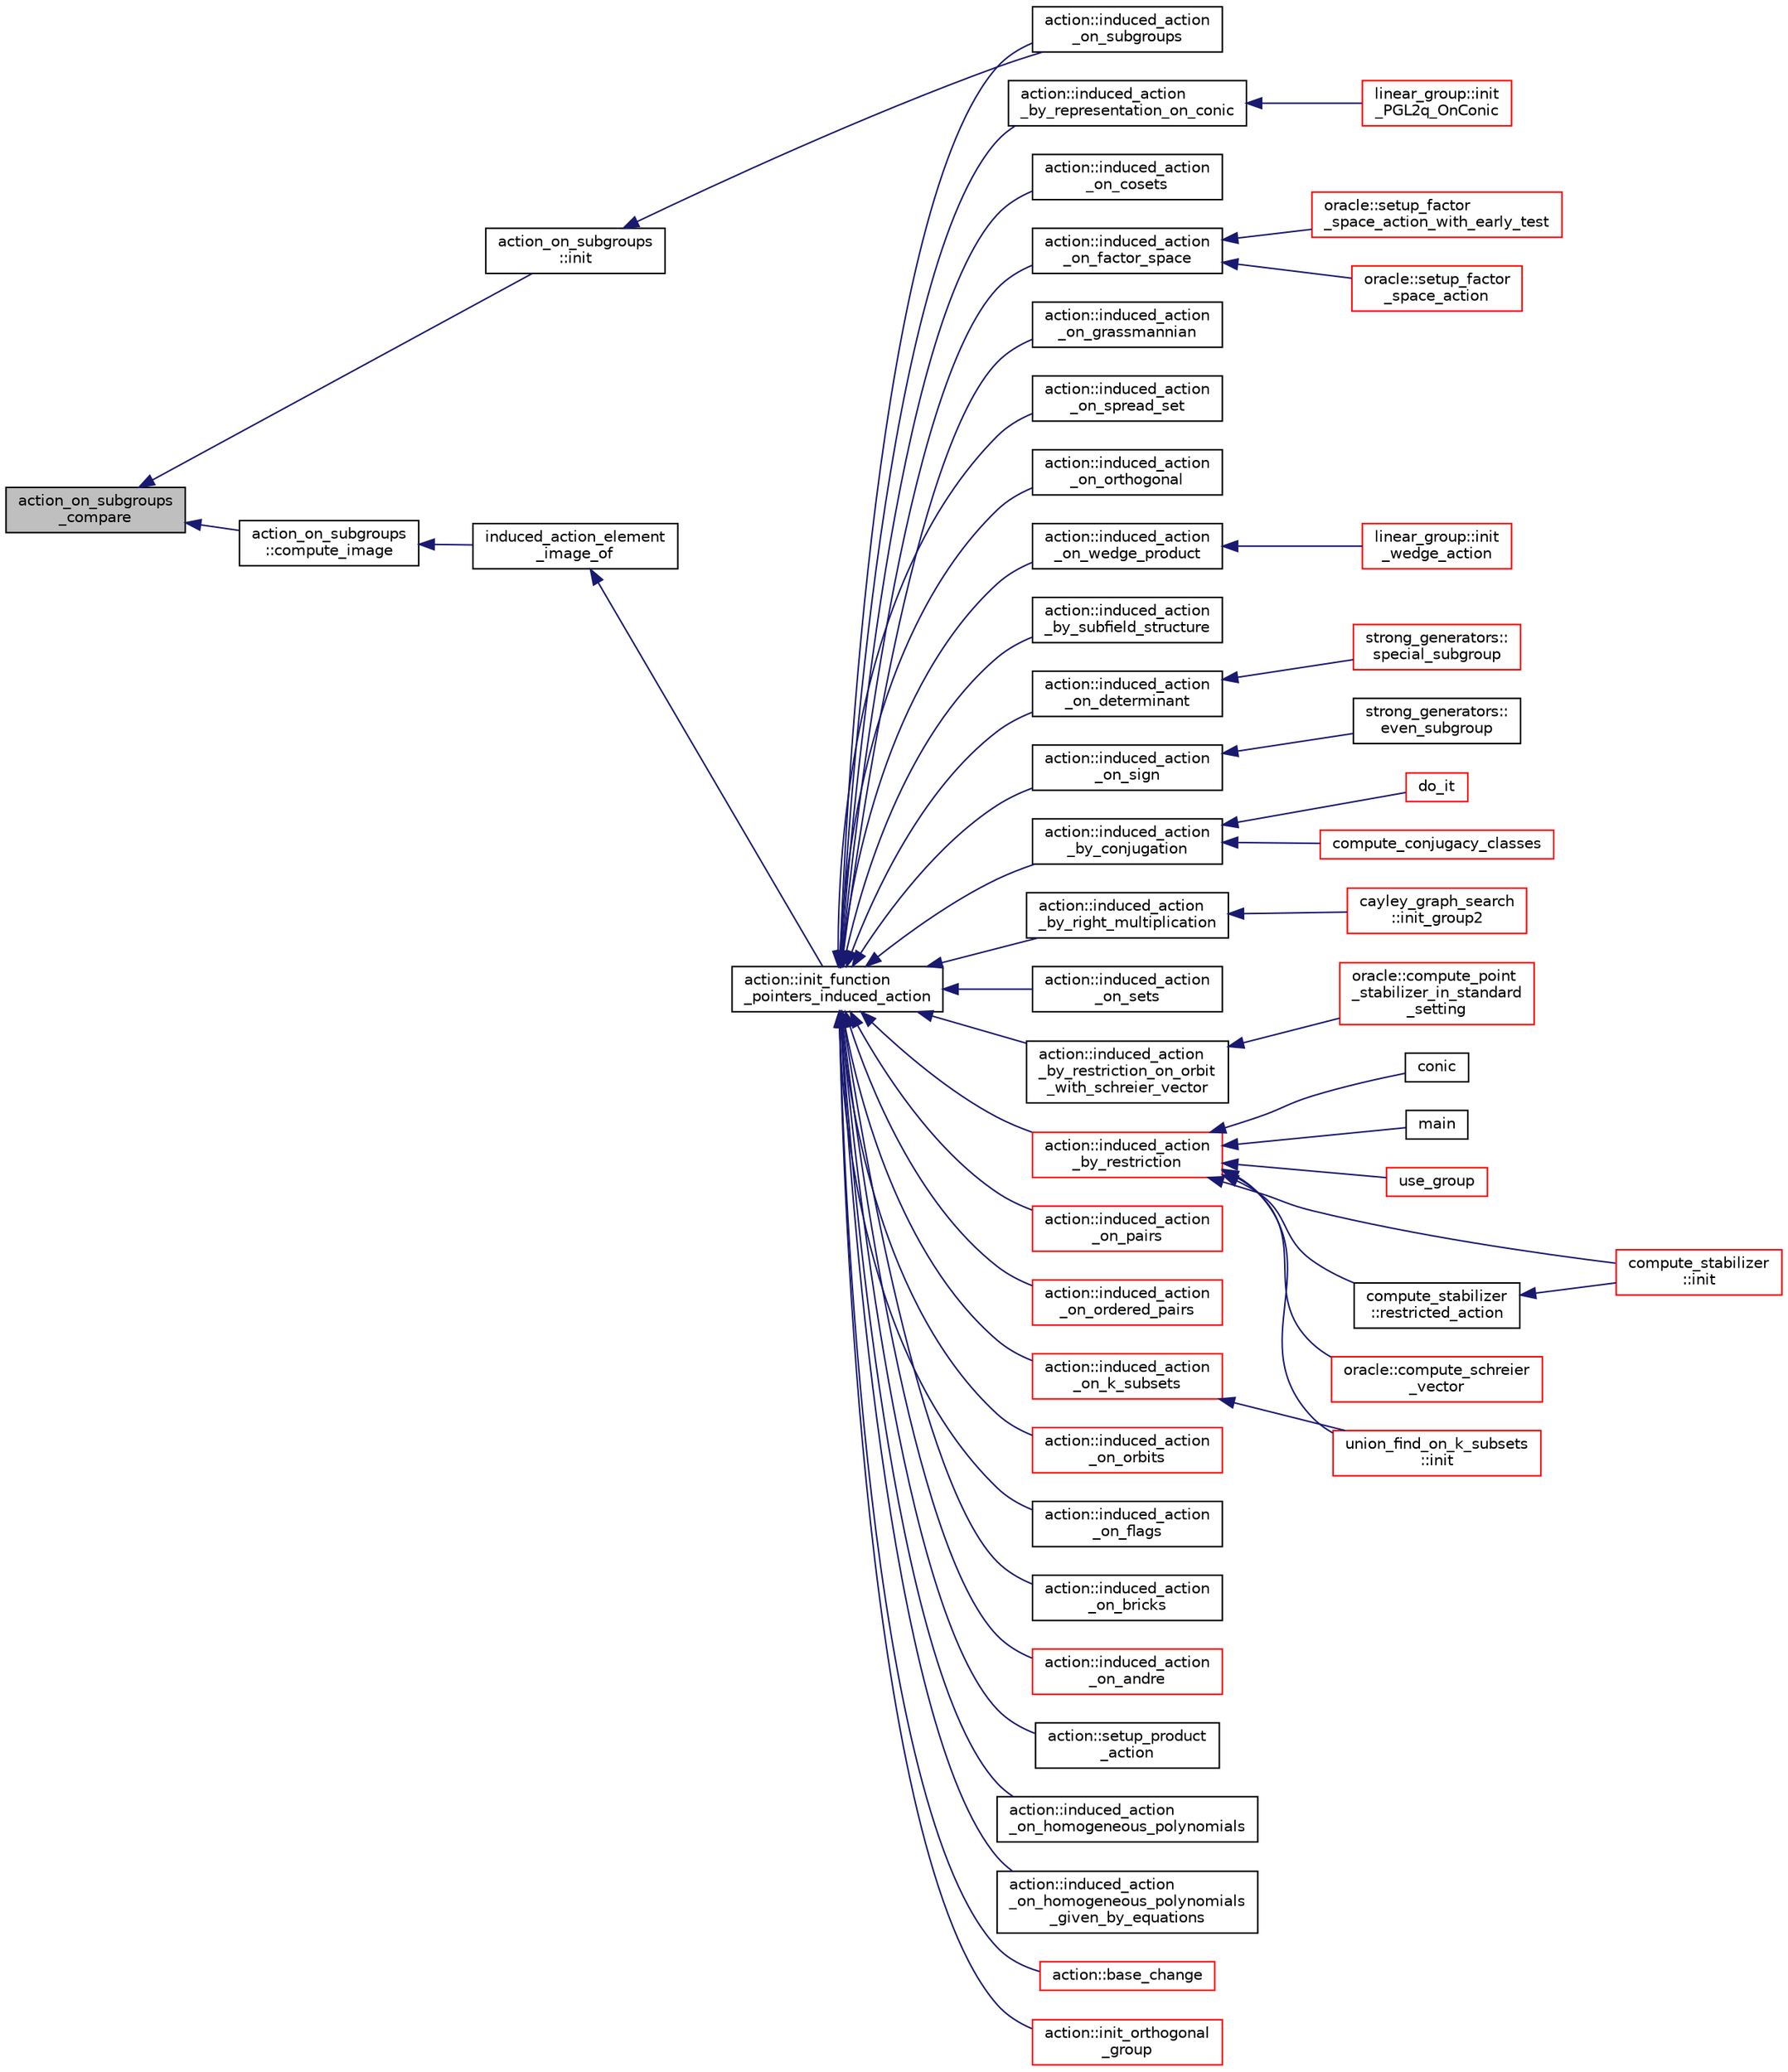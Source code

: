 digraph "action_on_subgroups_compare"
{
  edge [fontname="Helvetica",fontsize="10",labelfontname="Helvetica",labelfontsize="10"];
  node [fontname="Helvetica",fontsize="10",shape=record];
  rankdir="LR";
  Node434 [label="action_on_subgroups\l_compare",height=0.2,width=0.4,color="black", fillcolor="grey75", style="filled", fontcolor="black"];
  Node434 -> Node435 [dir="back",color="midnightblue",fontsize="10",style="solid",fontname="Helvetica"];
  Node435 [label="action_on_subgroups\l::init",height=0.2,width=0.4,color="black", fillcolor="white", style="filled",URL="$d6/da4/classaction__on__subgroups.html#af974b4d4a7b840fe84009db7de78f261"];
  Node435 -> Node436 [dir="back",color="midnightblue",fontsize="10",style="solid",fontname="Helvetica"];
  Node436 [label="action::induced_action\l_on_subgroups",height=0.2,width=0.4,color="black", fillcolor="white", style="filled",URL="$d2/d86/classaction.html#ad0de7ea45a2a73c1b8e0f52ee3ce4610"];
  Node434 -> Node437 [dir="back",color="midnightblue",fontsize="10",style="solid",fontname="Helvetica"];
  Node437 [label="action_on_subgroups\l::compute_image",height=0.2,width=0.4,color="black", fillcolor="white", style="filled",URL="$d6/da4/classaction__on__subgroups.html#a8d225ed63ea7287aecc5171cb2a49092"];
  Node437 -> Node438 [dir="back",color="midnightblue",fontsize="10",style="solid",fontname="Helvetica"];
  Node438 [label="induced_action_element\l_image_of",height=0.2,width=0.4,color="black", fillcolor="white", style="filled",URL="$d3/d27/interface_8_c.html#a821850d6c3988dd122de0489cd36f0f0"];
  Node438 -> Node439 [dir="back",color="midnightblue",fontsize="10",style="solid",fontname="Helvetica"];
  Node439 [label="action::init_function\l_pointers_induced_action",height=0.2,width=0.4,color="black", fillcolor="white", style="filled",URL="$d2/d86/classaction.html#a3b9287d084b24f7a3b9532a7589c58de"];
  Node439 -> Node440 [dir="back",color="midnightblue",fontsize="10",style="solid",fontname="Helvetica"];
  Node440 [label="action::induced_action\l_by_representation_on_conic",height=0.2,width=0.4,color="black", fillcolor="white", style="filled",URL="$d2/d86/classaction.html#a228538e3f07bc186db8eb5da8b90f617"];
  Node440 -> Node441 [dir="back",color="midnightblue",fontsize="10",style="solid",fontname="Helvetica"];
  Node441 [label="linear_group::init\l_PGL2q_OnConic",height=0.2,width=0.4,color="red", fillcolor="white", style="filled",URL="$df/d5a/classlinear__group.html#a84c4d6e1849da4c6f8f096a1af2a8270"];
  Node439 -> Node448 [dir="back",color="midnightblue",fontsize="10",style="solid",fontname="Helvetica"];
  Node448 [label="action::induced_action\l_on_cosets",height=0.2,width=0.4,color="black", fillcolor="white", style="filled",URL="$d2/d86/classaction.html#acbdff5ffed42af6a01f07dffb2787237"];
  Node439 -> Node449 [dir="back",color="midnightblue",fontsize="10",style="solid",fontname="Helvetica"];
  Node449 [label="action::induced_action\l_on_factor_space",height=0.2,width=0.4,color="black", fillcolor="white", style="filled",URL="$d2/d86/classaction.html#af501ff2aa74fb6049bee5c01cd8b909b"];
  Node449 -> Node450 [dir="back",color="midnightblue",fontsize="10",style="solid",fontname="Helvetica"];
  Node450 [label="oracle::setup_factor\l_space_action_with_early_test",height=0.2,width=0.4,color="red", fillcolor="white", style="filled",URL="$d7/da7/classoracle.html#a7c26a85886666829e9727df91d2f01ad"];
  Node449 -> Node530 [dir="back",color="midnightblue",fontsize="10",style="solid",fontname="Helvetica"];
  Node530 [label="oracle::setup_factor\l_space_action",height=0.2,width=0.4,color="red", fillcolor="white", style="filled",URL="$d7/da7/classoracle.html#a181e076f112ba1f32f5fb4e8abebdb18"];
  Node439 -> Node531 [dir="back",color="midnightblue",fontsize="10",style="solid",fontname="Helvetica"];
  Node531 [label="action::induced_action\l_on_grassmannian",height=0.2,width=0.4,color="black", fillcolor="white", style="filled",URL="$d2/d86/classaction.html#a295b730ecc0b0bf30f714094fef956ea"];
  Node439 -> Node532 [dir="back",color="midnightblue",fontsize="10",style="solid",fontname="Helvetica"];
  Node532 [label="action::induced_action\l_on_spread_set",height=0.2,width=0.4,color="black", fillcolor="white", style="filled",URL="$d2/d86/classaction.html#a7c5839c650592f083dc850d81ed05a5b"];
  Node439 -> Node533 [dir="back",color="midnightblue",fontsize="10",style="solid",fontname="Helvetica"];
  Node533 [label="action::induced_action\l_on_orthogonal",height=0.2,width=0.4,color="black", fillcolor="white", style="filled",URL="$d2/d86/classaction.html#a4f191cee643a81d7f18a4d729084e945"];
  Node439 -> Node534 [dir="back",color="midnightblue",fontsize="10",style="solid",fontname="Helvetica"];
  Node534 [label="action::induced_action\l_on_wedge_product",height=0.2,width=0.4,color="black", fillcolor="white", style="filled",URL="$d2/d86/classaction.html#af13a5da25b8e8597ab695edff222fb6a"];
  Node534 -> Node535 [dir="back",color="midnightblue",fontsize="10",style="solid",fontname="Helvetica"];
  Node535 [label="linear_group::init\l_wedge_action",height=0.2,width=0.4,color="red", fillcolor="white", style="filled",URL="$df/d5a/classlinear__group.html#a16a8a2a5fdc535f2263210ca7943119e"];
  Node439 -> Node536 [dir="back",color="midnightblue",fontsize="10",style="solid",fontname="Helvetica"];
  Node536 [label="action::induced_action\l_by_subfield_structure",height=0.2,width=0.4,color="black", fillcolor="white", style="filled",URL="$d2/d86/classaction.html#add42951bdab176ceed6cc4af05dfa948"];
  Node439 -> Node537 [dir="back",color="midnightblue",fontsize="10",style="solid",fontname="Helvetica"];
  Node537 [label="action::induced_action\l_on_determinant",height=0.2,width=0.4,color="black", fillcolor="white", style="filled",URL="$d2/d86/classaction.html#aa6b9d3c2ded2cae185ee31f2200ad0b5"];
  Node537 -> Node538 [dir="back",color="midnightblue",fontsize="10",style="solid",fontname="Helvetica"];
  Node538 [label="strong_generators::\lspecial_subgroup",height=0.2,width=0.4,color="red", fillcolor="white", style="filled",URL="$dc/d09/classstrong__generators.html#a78e9e4d012bb440194e2874c40ca9e29"];
  Node439 -> Node540 [dir="back",color="midnightblue",fontsize="10",style="solid",fontname="Helvetica"];
  Node540 [label="action::induced_action\l_on_sign",height=0.2,width=0.4,color="black", fillcolor="white", style="filled",URL="$d2/d86/classaction.html#ab17b07971b94eae7c5efa21b33f643f1"];
  Node540 -> Node541 [dir="back",color="midnightblue",fontsize="10",style="solid",fontname="Helvetica"];
  Node541 [label="strong_generators::\leven_subgroup",height=0.2,width=0.4,color="black", fillcolor="white", style="filled",URL="$dc/d09/classstrong__generators.html#a8c1a171968f012ec245b0487a6af66e0"];
  Node439 -> Node542 [dir="back",color="midnightblue",fontsize="10",style="solid",fontname="Helvetica"];
  Node542 [label="action::induced_action\l_by_conjugation",height=0.2,width=0.4,color="black", fillcolor="white", style="filled",URL="$d2/d86/classaction.html#a45fb7703c6acac791acdcde339d21cc2"];
  Node542 -> Node543 [dir="back",color="midnightblue",fontsize="10",style="solid",fontname="Helvetica"];
  Node543 [label="do_it",height=0.2,width=0.4,color="red", fillcolor="white", style="filled",URL="$da/da3/burnside_8_c.html#a6a1ed4d46bdb13e56112f47f0565c25b"];
  Node542 -> Node545 [dir="back",color="midnightblue",fontsize="10",style="solid",fontname="Helvetica"];
  Node545 [label="compute_conjugacy_classes",height=0.2,width=0.4,color="red", fillcolor="white", style="filled",URL="$dc/dd4/group__actions_8h.html#a3a3f311d8e19e481707b3e54dbb35066"];
  Node439 -> Node550 [dir="back",color="midnightblue",fontsize="10",style="solid",fontname="Helvetica"];
  Node550 [label="action::induced_action\l_by_right_multiplication",height=0.2,width=0.4,color="black", fillcolor="white", style="filled",URL="$d2/d86/classaction.html#aafa2818d9d98046507e2754938be0c04"];
  Node550 -> Node551 [dir="back",color="midnightblue",fontsize="10",style="solid",fontname="Helvetica"];
  Node551 [label="cayley_graph_search\l::init_group2",height=0.2,width=0.4,color="red", fillcolor="white", style="filled",URL="$de/dae/classcayley__graph__search.html#ac765646a4795740d7ac0a9407bf35f32"];
  Node439 -> Node553 [dir="back",color="midnightblue",fontsize="10",style="solid",fontname="Helvetica"];
  Node553 [label="action::induced_action\l_on_sets",height=0.2,width=0.4,color="black", fillcolor="white", style="filled",URL="$d2/d86/classaction.html#a09639acee6b88644c103b17050cc32f1"];
  Node439 -> Node436 [dir="back",color="midnightblue",fontsize="10",style="solid",fontname="Helvetica"];
  Node439 -> Node554 [dir="back",color="midnightblue",fontsize="10",style="solid",fontname="Helvetica"];
  Node554 [label="action::induced_action\l_by_restriction_on_orbit\l_with_schreier_vector",height=0.2,width=0.4,color="black", fillcolor="white", style="filled",URL="$d2/d86/classaction.html#ad3ddab72625d9bebe7ac8eaef488cf4c"];
  Node554 -> Node555 [dir="back",color="midnightblue",fontsize="10",style="solid",fontname="Helvetica"];
  Node555 [label="oracle::compute_point\l_stabilizer_in_standard\l_setting",height=0.2,width=0.4,color="red", fillcolor="white", style="filled",URL="$d7/da7/classoracle.html#afa7b2b71cd2ccbb807a740d6e1085982"];
  Node439 -> Node556 [dir="back",color="midnightblue",fontsize="10",style="solid",fontname="Helvetica"];
  Node556 [label="action::induced_action\l_by_restriction",height=0.2,width=0.4,color="red", fillcolor="white", style="filled",URL="$d2/d86/classaction.html#a37c21f74a97c921d882a308370c06357"];
  Node556 -> Node461 [dir="back",color="midnightblue",fontsize="10",style="solid",fontname="Helvetica"];
  Node461 [label="conic",height=0.2,width=0.4,color="black", fillcolor="white", style="filled",URL="$d4/de8/conic_8_c.html#a96def9474b981a9d5831a9b48d85d652"];
  Node556 -> Node557 [dir="back",color="midnightblue",fontsize="10",style="solid",fontname="Helvetica"];
  Node557 [label="main",height=0.2,width=0.4,color="black", fillcolor="white", style="filled",URL="$d5/d0d/apps_2projective__space_2polar_8_c.html#a217dbf8b442f20279ea00b898af96f52"];
  Node556 -> Node488 [dir="back",color="midnightblue",fontsize="10",style="solid",fontname="Helvetica"];
  Node488 [label="use_group",height=0.2,width=0.4,color="red", fillcolor="white", style="filled",URL="$d9/d9f/all__cliques_8_c.html#aba62531e97173264c39afe2c7857af31"];
  Node556 -> Node558 [dir="back",color="midnightblue",fontsize="10",style="solid",fontname="Helvetica"];
  Node558 [label="union_find_on_k_subsets\l::init",height=0.2,width=0.4,color="red", fillcolor="white", style="filled",URL="$d3/d1b/classunion__find__on__k__subsets.html#aad0de310a8e8df1ff78ee2eaf3ec1e54"];
  Node556 -> Node560 [dir="back",color="midnightblue",fontsize="10",style="solid",fontname="Helvetica"];
  Node560 [label="compute_stabilizer\l::init",height=0.2,width=0.4,color="red", fillcolor="white", style="filled",URL="$d8/d30/classcompute__stabilizer.html#a36a1729430f317a65559220a8206a7d7"];
  Node556 -> Node565 [dir="back",color="midnightblue",fontsize="10",style="solid",fontname="Helvetica"];
  Node565 [label="compute_stabilizer\l::restricted_action",height=0.2,width=0.4,color="black", fillcolor="white", style="filled",URL="$d8/d30/classcompute__stabilizer.html#a895df470da0ac14f812c3c4b6f2280b9"];
  Node565 -> Node560 [dir="back",color="midnightblue",fontsize="10",style="solid",fontname="Helvetica"];
  Node556 -> Node566 [dir="back",color="midnightblue",fontsize="10",style="solid",fontname="Helvetica"];
  Node566 [label="oracle::compute_schreier\l_vector",height=0.2,width=0.4,color="red", fillcolor="white", style="filled",URL="$d7/da7/classoracle.html#a1ba7d398b51ed70f89b5ea54adb7b089"];
  Node439 -> Node596 [dir="back",color="midnightblue",fontsize="10",style="solid",fontname="Helvetica"];
  Node596 [label="action::induced_action\l_on_pairs",height=0.2,width=0.4,color="red", fillcolor="white", style="filled",URL="$d2/d86/classaction.html#a4b01c7b3cc749218e9dbd84b9fed90b3"];
  Node439 -> Node598 [dir="back",color="midnightblue",fontsize="10",style="solid",fontname="Helvetica"];
  Node598 [label="action::induced_action\l_on_ordered_pairs",height=0.2,width=0.4,color="red", fillcolor="white", style="filled",URL="$d2/d86/classaction.html#ad290e0cc115881e0b9ddab7f7071975e"];
  Node439 -> Node599 [dir="back",color="midnightblue",fontsize="10",style="solid",fontname="Helvetica"];
  Node599 [label="action::induced_action\l_on_k_subsets",height=0.2,width=0.4,color="red", fillcolor="white", style="filled",URL="$d2/d86/classaction.html#a2eb6058853cffc4c099099e07ecbe612"];
  Node599 -> Node558 [dir="back",color="midnightblue",fontsize="10",style="solid",fontname="Helvetica"];
  Node439 -> Node601 [dir="back",color="midnightblue",fontsize="10",style="solid",fontname="Helvetica"];
  Node601 [label="action::induced_action\l_on_orbits",height=0.2,width=0.4,color="red", fillcolor="white", style="filled",URL="$d2/d86/classaction.html#a875913e4919877fe3dcae039ce44d7d8"];
  Node439 -> Node605 [dir="back",color="midnightblue",fontsize="10",style="solid",fontname="Helvetica"];
  Node605 [label="action::induced_action\l_on_flags",height=0.2,width=0.4,color="black", fillcolor="white", style="filled",URL="$d2/d86/classaction.html#afb1ac2fda2a79462e38c133330982341"];
  Node439 -> Node606 [dir="back",color="midnightblue",fontsize="10",style="solid",fontname="Helvetica"];
  Node606 [label="action::induced_action\l_on_bricks",height=0.2,width=0.4,color="black", fillcolor="white", style="filled",URL="$d2/d86/classaction.html#a71c71472fda2eefb125cd852d5feb306"];
  Node439 -> Node607 [dir="back",color="midnightblue",fontsize="10",style="solid",fontname="Helvetica"];
  Node607 [label="action::induced_action\l_on_andre",height=0.2,width=0.4,color="red", fillcolor="white", style="filled",URL="$d2/d86/classaction.html#a917efe5d7ae49b86dbf397540939fea4"];
  Node439 -> Node609 [dir="back",color="midnightblue",fontsize="10",style="solid",fontname="Helvetica"];
  Node609 [label="action::setup_product\l_action",height=0.2,width=0.4,color="black", fillcolor="white", style="filled",URL="$d2/d86/classaction.html#a35c717fb546189c007a89bb7b133e2f6"];
  Node439 -> Node610 [dir="back",color="midnightblue",fontsize="10",style="solid",fontname="Helvetica"];
  Node610 [label="action::induced_action\l_on_homogeneous_polynomials",height=0.2,width=0.4,color="black", fillcolor="white", style="filled",URL="$d2/d86/classaction.html#acafe8fb1e63926ce35338a292b621f8a"];
  Node439 -> Node611 [dir="back",color="midnightblue",fontsize="10",style="solid",fontname="Helvetica"];
  Node611 [label="action::induced_action\l_on_homogeneous_polynomials\l_given_by_equations",height=0.2,width=0.4,color="black", fillcolor="white", style="filled",URL="$d2/d86/classaction.html#a8f8df8dabfaa711297c20d44a2c1946a"];
  Node439 -> Node612 [dir="back",color="midnightblue",fontsize="10",style="solid",fontname="Helvetica"];
  Node612 [label="action::base_change",height=0.2,width=0.4,color="red", fillcolor="white", style="filled",URL="$d2/d86/classaction.html#a1cab1a81da804692affaf9b7060c90f6"];
  Node439 -> Node640 [dir="back",color="midnightblue",fontsize="10",style="solid",fontname="Helvetica"];
  Node640 [label="action::init_orthogonal\l_group",height=0.2,width=0.4,color="red", fillcolor="white", style="filled",URL="$d2/d86/classaction.html#a2cfe124956ed67d8b7a927bb44847cc2"];
}
